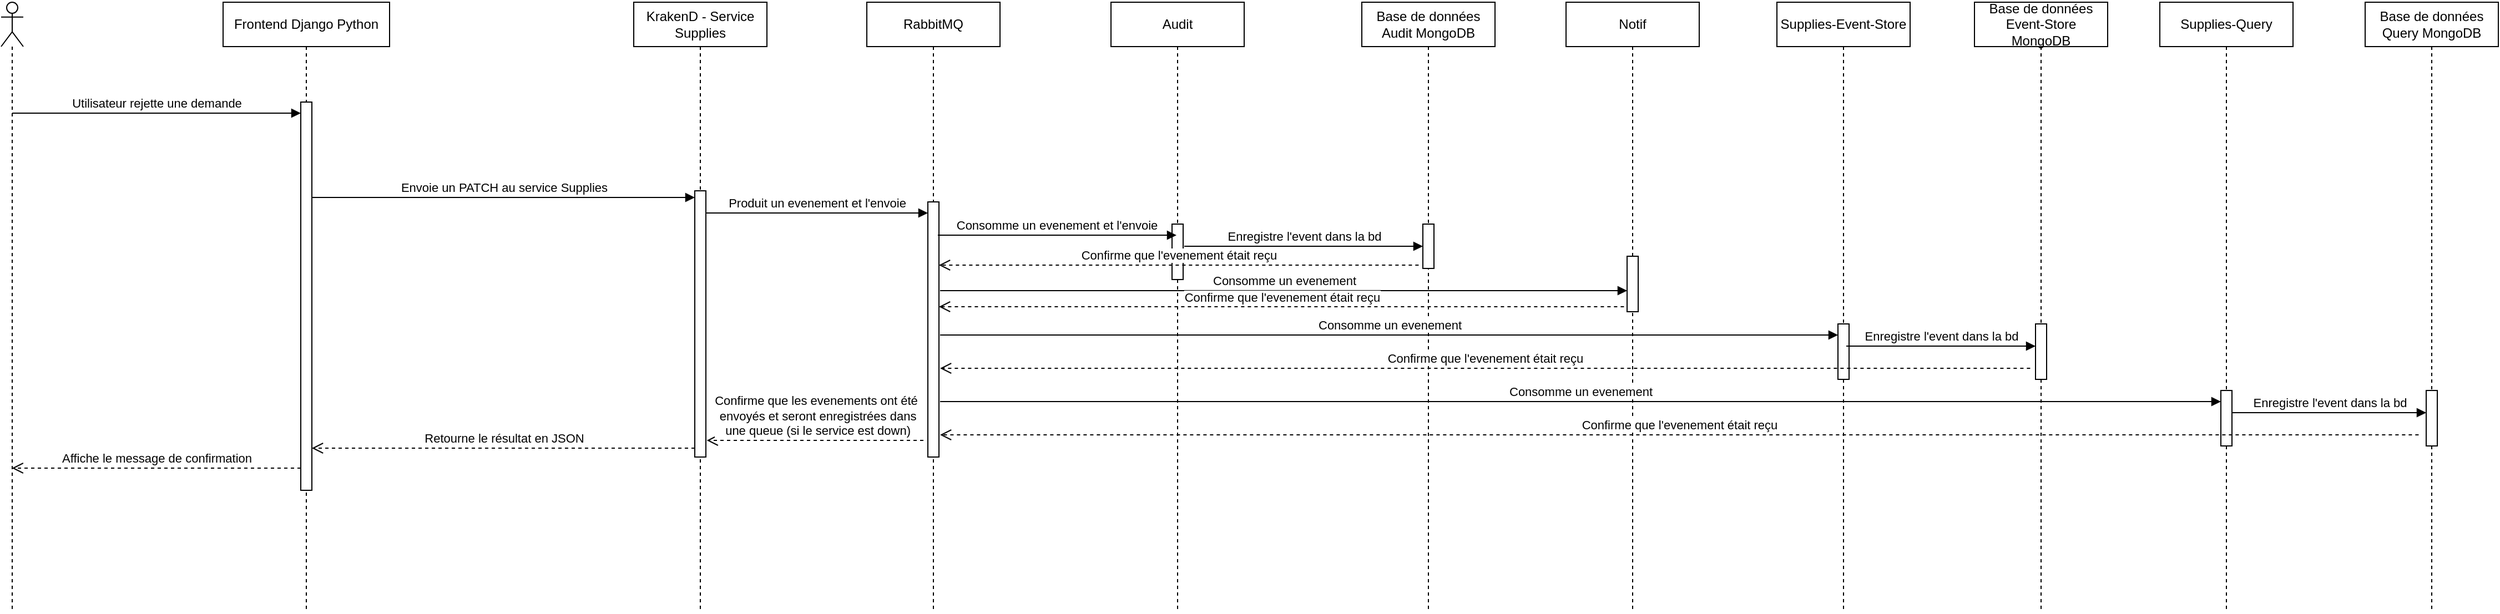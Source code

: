<mxfile version="28.0.6">
  <diagram name="Page-1" id="2YBvvXClWsGukQMizWep">
    <mxGraphModel dx="1665" dy="757" grid="1" gridSize="10" guides="1" tooltips="1" connect="1" arrows="1" fold="1" page="1" pageScale="1" pageWidth="850" pageHeight="1100" math="0" shadow="0">
      <root>
        <mxCell id="0" />
        <mxCell id="1" parent="0" />
        <mxCell id="aM9ryv3xv72pqoxQDRHE-5" value="Frontend Django Python" style="shape=umlLifeline;perimeter=lifelinePerimeter;whiteSpace=wrap;html=1;container=0;dropTarget=0;collapsible=0;recursiveResize=0;outlineConnect=0;portConstraint=eastwest;newEdgeStyle={&quot;edgeStyle&quot;:&quot;elbowEdgeStyle&quot;,&quot;elbow&quot;:&quot;vertical&quot;,&quot;curved&quot;:0,&quot;rounded&quot;:0};" parent="1" vertex="1">
          <mxGeometry x="260" y="30" width="150" height="550" as="geometry" />
        </mxCell>
        <mxCell id="aM9ryv3xv72pqoxQDRHE-6" value="" style="html=1;points=[];perimeter=orthogonalPerimeter;outlineConnect=0;targetShapes=umlLifeline;portConstraint=eastwest;newEdgeStyle={&quot;edgeStyle&quot;:&quot;elbowEdgeStyle&quot;,&quot;elbow&quot;:&quot;vertical&quot;,&quot;curved&quot;:0,&quot;rounded&quot;:0};" parent="aM9ryv3xv72pqoxQDRHE-5" vertex="1">
          <mxGeometry x="70" y="90" width="10" height="350" as="geometry" />
        </mxCell>
        <mxCell id="aM9ryv3xv72pqoxQDRHE-7" value="Utilisateur rejette une demande" style="html=1;verticalAlign=bottom;endArrow=block;edgeStyle=elbowEdgeStyle;elbow=vertical;curved=0;rounded=0;" parent="1" source="00wRDX6nhMXzsEndpYq1-1" target="aM9ryv3xv72pqoxQDRHE-6" edge="1">
          <mxGeometry x="-0.002" relative="1" as="geometry">
            <mxPoint x="80" y="130" as="sourcePoint" />
            <Array as="points">
              <mxPoint x="165" y="130" />
            </Array>
            <mxPoint x="300" y="130" as="targetPoint" />
            <mxPoint as="offset" />
          </mxGeometry>
        </mxCell>
        <mxCell id="00wRDX6nhMXzsEndpYq1-1" value="" style="shape=umlLifeline;perimeter=lifelinePerimeter;whiteSpace=wrap;html=1;container=1;dropTarget=0;collapsible=0;recursiveResize=0;outlineConnect=0;portConstraint=eastwest;newEdgeStyle={&quot;curved&quot;:0,&quot;rounded&quot;:0};participant=umlActor;" parent="1" vertex="1">
          <mxGeometry x="60" y="30" width="20" height="550" as="geometry" />
        </mxCell>
        <mxCell id="00wRDX6nhMXzsEndpYq1-3" value="KrakenD - Service Supplies" style="shape=umlLifeline;perimeter=lifelinePerimeter;whiteSpace=wrap;html=1;container=0;dropTarget=0;collapsible=0;recursiveResize=0;outlineConnect=0;portConstraint=eastwest;newEdgeStyle={&quot;edgeStyle&quot;:&quot;elbowEdgeStyle&quot;,&quot;elbow&quot;:&quot;vertical&quot;,&quot;curved&quot;:0,&quot;rounded&quot;:0};" parent="1" vertex="1">
          <mxGeometry x="630" y="30" width="120" height="550" as="geometry" />
        </mxCell>
        <mxCell id="00wRDX6nhMXzsEndpYq1-4" value="" style="html=1;points=[];perimeter=orthogonalPerimeter;outlineConnect=0;targetShapes=umlLifeline;portConstraint=eastwest;newEdgeStyle={&quot;edgeStyle&quot;:&quot;elbowEdgeStyle&quot;,&quot;elbow&quot;:&quot;vertical&quot;,&quot;curved&quot;:0,&quot;rounded&quot;:0};" parent="00wRDX6nhMXzsEndpYq1-3" vertex="1">
          <mxGeometry x="55" y="170" width="10" height="240" as="geometry" />
        </mxCell>
        <mxCell id="00wRDX6nhMXzsEndpYq1-5" value="RabbitMQ" style="shape=umlLifeline;perimeter=lifelinePerimeter;whiteSpace=wrap;html=1;container=0;dropTarget=0;collapsible=0;recursiveResize=0;outlineConnect=0;portConstraint=eastwest;newEdgeStyle={&quot;edgeStyle&quot;:&quot;elbowEdgeStyle&quot;,&quot;elbow&quot;:&quot;vertical&quot;,&quot;curved&quot;:0,&quot;rounded&quot;:0};" parent="1" vertex="1">
          <mxGeometry x="840" y="30" width="120" height="550" as="geometry" />
        </mxCell>
        <mxCell id="00wRDX6nhMXzsEndpYq1-6" value="" style="html=1;points=[];perimeter=orthogonalPerimeter;outlineConnect=0;targetShapes=umlLifeline;portConstraint=eastwest;newEdgeStyle={&quot;edgeStyle&quot;:&quot;elbowEdgeStyle&quot;,&quot;elbow&quot;:&quot;vertical&quot;,&quot;curved&quot;:0,&quot;rounded&quot;:0};" parent="00wRDX6nhMXzsEndpYq1-5" vertex="1">
          <mxGeometry x="55" y="180" width="10" height="230" as="geometry" />
        </mxCell>
        <mxCell id="00wRDX6nhMXzsEndpYq1-7" value="Base de données Audit MongoDB" style="shape=umlLifeline;perimeter=lifelinePerimeter;whiteSpace=wrap;html=1;container=0;dropTarget=0;collapsible=0;recursiveResize=0;outlineConnect=0;portConstraint=eastwest;newEdgeStyle={&quot;edgeStyle&quot;:&quot;elbowEdgeStyle&quot;,&quot;elbow&quot;:&quot;vertical&quot;,&quot;curved&quot;:0,&quot;rounded&quot;:0};" parent="1" vertex="1">
          <mxGeometry x="1286" y="30" width="120" height="550" as="geometry" />
        </mxCell>
        <mxCell id="00wRDX6nhMXzsEndpYq1-8" value="" style="html=1;points=[];perimeter=orthogonalPerimeter;outlineConnect=0;targetShapes=umlLifeline;portConstraint=eastwest;newEdgeStyle={&quot;edgeStyle&quot;:&quot;elbowEdgeStyle&quot;,&quot;elbow&quot;:&quot;vertical&quot;,&quot;curved&quot;:0,&quot;rounded&quot;:0};" parent="00wRDX6nhMXzsEndpYq1-7" vertex="1">
          <mxGeometry x="55" y="200" width="10" height="40" as="geometry" />
        </mxCell>
        <mxCell id="00wRDX6nhMXzsEndpYq1-10" value="Envoie un PATCH au service Supplies" style="html=1;verticalAlign=bottom;endArrow=block;edgeStyle=elbowEdgeStyle;elbow=vertical;curved=0;rounded=0;" parent="1" source="aM9ryv3xv72pqoxQDRHE-6" edge="1">
          <mxGeometry x="0.003" relative="1" as="geometry">
            <mxPoint x="325" y="206" as="sourcePoint" />
            <Array as="points">
              <mxPoint x="445.52" y="206" />
            </Array>
            <mxPoint x="685" y="206" as="targetPoint" />
            <mxPoint as="offset" />
          </mxGeometry>
        </mxCell>
        <mxCell id="00wRDX6nhMXzsEndpYq1-11" value="Produit un evenement et l&#39;envoie" style="html=1;verticalAlign=bottom;endArrow=block;edgeStyle=elbowEdgeStyle;elbow=vertical;curved=0;rounded=0;" parent="1" source="00wRDX6nhMXzsEndpYq1-4" target="00wRDX6nhMXzsEndpYq1-6" edge="1">
          <mxGeometry relative="1" as="geometry">
            <mxPoint x="710" y="220" as="sourcePoint" />
            <Array as="points">
              <mxPoint x="795.52" y="220" />
            </Array>
            <mxPoint x="955.19" y="220" as="targetPoint" />
          </mxGeometry>
        </mxCell>
        <mxCell id="00wRDX6nhMXzsEndpYq1-14" value="Retourne le résultat en JSON" style="html=1;verticalAlign=bottom;endArrow=open;dashed=1;endSize=8;edgeStyle=elbowEdgeStyle;elbow=vertical;curved=0;rounded=0;" parent="1" edge="1">
          <mxGeometry relative="1" as="geometry">
            <mxPoint x="340" y="432" as="targetPoint" />
            <Array as="points">
              <mxPoint x="530.333" y="432" />
            </Array>
            <mxPoint x="685" y="432" as="sourcePoint" />
          </mxGeometry>
        </mxCell>
        <mxCell id="00wRDX6nhMXzsEndpYq1-15" value="Affiche le message de confirmation" style="html=1;verticalAlign=bottom;endArrow=open;dashed=1;endSize=8;edgeStyle=elbowEdgeStyle;elbow=vertical;curved=0;rounded=0;" parent="1" edge="1">
          <mxGeometry relative="1" as="geometry">
            <mxPoint x="69.81" y="450.0" as="targetPoint" />
            <Array as="points">
              <mxPoint x="145.333" y="450" />
            </Array>
            <mxPoint x="330" y="450" as="sourcePoint" />
          </mxGeometry>
        </mxCell>
        <mxCell id="RMg12O4c-IMAl8gIh2xo-1" value="Base de données Event-Store MongoDB" style="shape=umlLifeline;perimeter=lifelinePerimeter;whiteSpace=wrap;html=1;container=0;dropTarget=0;collapsible=0;recursiveResize=0;outlineConnect=0;portConstraint=eastwest;newEdgeStyle={&quot;edgeStyle&quot;:&quot;elbowEdgeStyle&quot;,&quot;elbow&quot;:&quot;vertical&quot;,&quot;curved&quot;:0,&quot;rounded&quot;:0};" vertex="1" parent="1">
          <mxGeometry x="1838" y="30" width="120" height="550" as="geometry" />
        </mxCell>
        <mxCell id="RMg12O4c-IMAl8gIh2xo-2" value="" style="html=1;points=[];perimeter=orthogonalPerimeter;outlineConnect=0;targetShapes=umlLifeline;portConstraint=eastwest;newEdgeStyle={&quot;edgeStyle&quot;:&quot;elbowEdgeStyle&quot;,&quot;elbow&quot;:&quot;vertical&quot;,&quot;curved&quot;:0,&quot;rounded&quot;:0};" vertex="1" parent="RMg12O4c-IMAl8gIh2xo-1">
          <mxGeometry x="55" y="290" width="10" height="50" as="geometry" />
        </mxCell>
        <mxCell id="RMg12O4c-IMAl8gIh2xo-3" value="Audit" style="shape=umlLifeline;perimeter=lifelinePerimeter;whiteSpace=wrap;html=1;container=0;dropTarget=0;collapsible=0;recursiveResize=0;outlineConnect=0;portConstraint=eastwest;newEdgeStyle={&quot;edgeStyle&quot;:&quot;elbowEdgeStyle&quot;,&quot;elbow&quot;:&quot;vertical&quot;,&quot;curved&quot;:0,&quot;rounded&quot;:0};" vertex="1" parent="1">
          <mxGeometry x="1060" y="30" width="120" height="550" as="geometry" />
        </mxCell>
        <mxCell id="RMg12O4c-IMAl8gIh2xo-4" value="" style="html=1;points=[];perimeter=orthogonalPerimeter;outlineConnect=0;targetShapes=umlLifeline;portConstraint=eastwest;newEdgeStyle={&quot;edgeStyle&quot;:&quot;elbowEdgeStyle&quot;,&quot;elbow&quot;:&quot;vertical&quot;,&quot;curved&quot;:0,&quot;rounded&quot;:0};" vertex="1" parent="RMg12O4c-IMAl8gIh2xo-3">
          <mxGeometry x="55" y="200" width="10" height="50" as="geometry" />
        </mxCell>
        <mxCell id="RMg12O4c-IMAl8gIh2xo-5" value="Notif" style="shape=umlLifeline;perimeter=lifelinePerimeter;whiteSpace=wrap;html=1;container=0;dropTarget=0;collapsible=0;recursiveResize=0;outlineConnect=0;portConstraint=eastwest;newEdgeStyle={&quot;edgeStyle&quot;:&quot;elbowEdgeStyle&quot;,&quot;elbow&quot;:&quot;vertical&quot;,&quot;curved&quot;:0,&quot;rounded&quot;:0};" vertex="1" parent="1">
          <mxGeometry x="1470" y="30" width="120" height="550" as="geometry" />
        </mxCell>
        <mxCell id="RMg12O4c-IMAl8gIh2xo-6" value="" style="html=1;points=[];perimeter=orthogonalPerimeter;outlineConnect=0;targetShapes=umlLifeline;portConstraint=eastwest;newEdgeStyle={&quot;edgeStyle&quot;:&quot;elbowEdgeStyle&quot;,&quot;elbow&quot;:&quot;vertical&quot;,&quot;curved&quot;:0,&quot;rounded&quot;:0};" vertex="1" parent="RMg12O4c-IMAl8gIh2xo-5">
          <mxGeometry x="55" y="229" width="10" height="50" as="geometry" />
        </mxCell>
        <mxCell id="RMg12O4c-IMAl8gIh2xo-7" value="Base de données Query MongoDB" style="shape=umlLifeline;perimeter=lifelinePerimeter;whiteSpace=wrap;html=1;container=0;dropTarget=0;collapsible=0;recursiveResize=0;outlineConnect=0;portConstraint=eastwest;newEdgeStyle={&quot;edgeStyle&quot;:&quot;elbowEdgeStyle&quot;,&quot;elbow&quot;:&quot;vertical&quot;,&quot;curved&quot;:0,&quot;rounded&quot;:0};" vertex="1" parent="1">
          <mxGeometry x="2190" y="30" width="120" height="550" as="geometry" />
        </mxCell>
        <mxCell id="RMg12O4c-IMAl8gIh2xo-8" value="" style="html=1;points=[];perimeter=orthogonalPerimeter;outlineConnect=0;targetShapes=umlLifeline;portConstraint=eastwest;newEdgeStyle={&quot;edgeStyle&quot;:&quot;elbowEdgeStyle&quot;,&quot;elbow&quot;:&quot;vertical&quot;,&quot;curved&quot;:0,&quot;rounded&quot;:0};" vertex="1" parent="RMg12O4c-IMAl8gIh2xo-7">
          <mxGeometry x="55" y="350" width="10" height="50" as="geometry" />
        </mxCell>
        <mxCell id="RMg12O4c-IMAl8gIh2xo-9" value="Supplies-Query" style="shape=umlLifeline;perimeter=lifelinePerimeter;whiteSpace=wrap;html=1;container=0;dropTarget=0;collapsible=0;recursiveResize=0;outlineConnect=0;portConstraint=eastwest;newEdgeStyle={&quot;edgeStyle&quot;:&quot;elbowEdgeStyle&quot;,&quot;elbow&quot;:&quot;vertical&quot;,&quot;curved&quot;:0,&quot;rounded&quot;:0};" vertex="1" parent="1">
          <mxGeometry x="2005" y="30" width="120" height="550" as="geometry" />
        </mxCell>
        <mxCell id="RMg12O4c-IMAl8gIh2xo-10" value="" style="html=1;points=[];perimeter=orthogonalPerimeter;outlineConnect=0;targetShapes=umlLifeline;portConstraint=eastwest;newEdgeStyle={&quot;edgeStyle&quot;:&quot;elbowEdgeStyle&quot;,&quot;elbow&quot;:&quot;vertical&quot;,&quot;curved&quot;:0,&quot;rounded&quot;:0};" vertex="1" parent="RMg12O4c-IMAl8gIh2xo-9">
          <mxGeometry x="55" y="350" width="10" height="50" as="geometry" />
        </mxCell>
        <mxCell id="RMg12O4c-IMAl8gIh2xo-11" value="Supplies-Event-Store" style="shape=umlLifeline;perimeter=lifelinePerimeter;whiteSpace=wrap;html=1;container=0;dropTarget=0;collapsible=0;recursiveResize=0;outlineConnect=0;portConstraint=eastwest;newEdgeStyle={&quot;edgeStyle&quot;:&quot;elbowEdgeStyle&quot;,&quot;elbow&quot;:&quot;vertical&quot;,&quot;curved&quot;:0,&quot;rounded&quot;:0};" vertex="1" parent="1">
          <mxGeometry x="1660" y="30" width="120" height="550" as="geometry" />
        </mxCell>
        <mxCell id="RMg12O4c-IMAl8gIh2xo-12" value="" style="html=1;points=[];perimeter=orthogonalPerimeter;outlineConnect=0;targetShapes=umlLifeline;portConstraint=eastwest;newEdgeStyle={&quot;edgeStyle&quot;:&quot;elbowEdgeStyle&quot;,&quot;elbow&quot;:&quot;vertical&quot;,&quot;curved&quot;:0,&quot;rounded&quot;:0};" vertex="1" parent="RMg12O4c-IMAl8gIh2xo-11">
          <mxGeometry x="55" y="290" width="10" height="50" as="geometry" />
        </mxCell>
        <mxCell id="RMg12O4c-IMAl8gIh2xo-13" value="Consomme un evenement et l&#39;envoie" style="html=1;verticalAlign=bottom;endArrow=block;edgeStyle=elbowEdgeStyle;elbow=vertical;curved=0;rounded=0;exitX=0.5;exitY=0.333;exitDx=0;exitDy=0;exitPerimeter=0;" edge="1" parent="1">
          <mxGeometry relative="1" as="geometry">
            <mxPoint x="904" y="239.97" as="sourcePoint" />
            <Array as="points" />
            <mxPoint x="1119" y="240" as="targetPoint" />
          </mxGeometry>
        </mxCell>
        <mxCell id="RMg12O4c-IMAl8gIh2xo-14" value="Enregistre l&#39;event dans la bd" style="html=1;verticalAlign=bottom;endArrow=block;edgeStyle=elbowEdgeStyle;elbow=vertical;curved=0;rounded=0;exitX=0.5;exitY=0.333;exitDx=0;exitDy=0;exitPerimeter=0;" edge="1" parent="1">
          <mxGeometry relative="1" as="geometry">
            <mxPoint x="1126" y="250" as="sourcePoint" />
            <Array as="points">
              <mxPoint x="1236.52" y="250" />
            </Array>
            <mxPoint x="1341" y="250" as="targetPoint" />
          </mxGeometry>
        </mxCell>
        <mxCell id="RMg12O4c-IMAl8gIh2xo-15" value="Consomme un evenement" style="html=1;verticalAlign=bottom;endArrow=block;edgeStyle=elbowEdgeStyle;elbow=vertical;curved=0;rounded=0;exitX=0.5;exitY=0.333;exitDx=0;exitDy=0;exitPerimeter=0;" edge="1" parent="1" target="RMg12O4c-IMAl8gIh2xo-6">
          <mxGeometry relative="1" as="geometry">
            <mxPoint x="906" y="290" as="sourcePoint" />
            <Array as="points" />
            <mxPoint x="1440" y="290" as="targetPoint" />
          </mxGeometry>
        </mxCell>
        <mxCell id="RMg12O4c-IMAl8gIh2xo-16" value="Consomme un evenement" style="html=1;verticalAlign=bottom;endArrow=block;edgeStyle=elbowEdgeStyle;elbow=vertical;curved=0;rounded=0;exitX=0.5;exitY=0.333;exitDx=0;exitDy=0;exitPerimeter=0;" edge="1" parent="1" target="RMg12O4c-IMAl8gIh2xo-12">
          <mxGeometry relative="1" as="geometry">
            <mxPoint x="906" y="330" as="sourcePoint" />
            <Array as="points" />
            <mxPoint x="1525" y="330" as="targetPoint" />
          </mxGeometry>
        </mxCell>
        <mxCell id="RMg12O4c-IMAl8gIh2xo-17" value="Enregistre l&#39;event dans la bd" style="html=1;verticalAlign=bottom;endArrow=block;edgeStyle=elbowEdgeStyle;elbow=vertical;curved=0;rounded=0;exitX=0.5;exitY=0.333;exitDx=0;exitDy=0;exitPerimeter=0;" edge="1" parent="1" target="RMg12O4c-IMAl8gIh2xo-2">
          <mxGeometry relative="1" as="geometry">
            <mxPoint x="1722.5" y="340" as="sourcePoint" />
            <Array as="points">
              <mxPoint x="1833.02" y="340" />
            </Array>
            <mxPoint x="1937.5" y="340" as="targetPoint" />
          </mxGeometry>
        </mxCell>
        <mxCell id="RMg12O4c-IMAl8gIh2xo-18" value="Consomme un evenement" style="html=1;verticalAlign=bottom;endArrow=block;edgeStyle=elbowEdgeStyle;elbow=vertical;curved=0;rounded=0;exitX=0.5;exitY=0.333;exitDx=0;exitDy=0;exitPerimeter=0;" edge="1" parent="1">
          <mxGeometry relative="1" as="geometry">
            <mxPoint x="906" y="390" as="sourcePoint" />
            <Array as="points" />
            <mxPoint x="2060" y="390" as="targetPoint" />
          </mxGeometry>
        </mxCell>
        <mxCell id="RMg12O4c-IMAl8gIh2xo-19" value="Enregistre l&#39;event dans la bd" style="html=1;verticalAlign=bottom;endArrow=block;edgeStyle=elbowEdgeStyle;elbow=vertical;curved=0;rounded=0;exitX=0.5;exitY=0.333;exitDx=0;exitDy=0;exitPerimeter=0;" edge="1" parent="1" target="RMg12O4c-IMAl8gIh2xo-8">
          <mxGeometry relative="1" as="geometry">
            <mxPoint x="2070" y="400" as="sourcePoint" />
            <Array as="points">
              <mxPoint x="2180.52" y="400" />
            </Array>
            <mxPoint x="2240.5" y="400" as="targetPoint" />
          </mxGeometry>
        </mxCell>
        <mxCell id="RMg12O4c-IMAl8gIh2xo-20" value="Confirme que les evenements ont été&lt;div&gt;&amp;nbsp;envoyés et seront enregistrées dans&lt;/div&gt;&lt;div&gt;&amp;nbsp;une queue (si le service est down)&lt;/div&gt;" style="html=1;verticalAlign=bottom;endArrow=open;dashed=1;endSize=8;edgeStyle=elbowEdgeStyle;elbow=vertical;curved=0;rounded=0;" edge="1" parent="1">
          <mxGeometry relative="1" as="geometry">
            <mxPoint x="695.81" y="425" as="targetPoint" />
            <Array as="points">
              <mxPoint x="771.333" y="425.0" />
            </Array>
            <mxPoint x="891" y="425" as="sourcePoint" />
          </mxGeometry>
        </mxCell>
        <mxCell id="RMg12O4c-IMAl8gIh2xo-23" value="Confirme que l&#39;evenement était reçu" style="html=1;verticalAlign=bottom;endArrow=open;dashed=1;endSize=8;edgeStyle=elbowEdgeStyle;elbow=vertical;curved=0;rounded=0;" edge="1" parent="1" target="00wRDX6nhMXzsEndpYq1-6">
          <mxGeometry relative="1" as="geometry">
            <mxPoint x="1142" y="267" as="targetPoint" />
            <Array as="points">
              <mxPoint x="1217.523" y="267.0" />
            </Array>
            <mxPoint x="1337.19" y="267" as="sourcePoint" />
          </mxGeometry>
        </mxCell>
        <mxCell id="RMg12O4c-IMAl8gIh2xo-24" value="Confirme que l&#39;evenement était reçu" style="html=1;verticalAlign=bottom;endArrow=open;dashed=1;endSize=8;edgeStyle=elbowEdgeStyle;elbow=vertical;curved=0;rounded=0;" edge="1" parent="1" target="00wRDX6nhMXzsEndpYq1-6">
          <mxGeometry relative="1" as="geometry">
            <mxPoint x="1090" y="304.5" as="targetPoint" />
            <Array as="points">
              <mxPoint x="1402.523" y="304.5" />
            </Array>
            <mxPoint x="1522.19" y="304.5" as="sourcePoint" />
          </mxGeometry>
        </mxCell>
        <mxCell id="RMg12O4c-IMAl8gIh2xo-25" value="Confirme que l&#39;evenement était reçu" style="html=1;verticalAlign=bottom;endArrow=open;dashed=1;endSize=8;edgeStyle=elbowEdgeStyle;elbow=vertical;curved=0;rounded=0;" edge="1" parent="1">
          <mxGeometry relative="1" as="geometry">
            <mxPoint x="906" y="360" as="targetPoint" />
            <Array as="points">
              <mxPoint x="1768.523" y="360.0" />
            </Array>
            <mxPoint x="1888.19" y="360" as="sourcePoint" />
          </mxGeometry>
        </mxCell>
        <mxCell id="RMg12O4c-IMAl8gIh2xo-26" value="Confirme que l&#39;evenement était reçu" style="html=1;verticalAlign=bottom;endArrow=open;dashed=1;endSize=8;edgeStyle=elbowEdgeStyle;elbow=vertical;curved=0;rounded=0;" edge="1" parent="1">
          <mxGeometry relative="1" as="geometry">
            <mxPoint x="906" y="420" as="targetPoint" />
            <Array as="points">
              <mxPoint x="2118.523" y="420.0" />
            </Array>
            <mxPoint x="2238.19" y="420" as="sourcePoint" />
          </mxGeometry>
        </mxCell>
      </root>
    </mxGraphModel>
  </diagram>
</mxfile>
